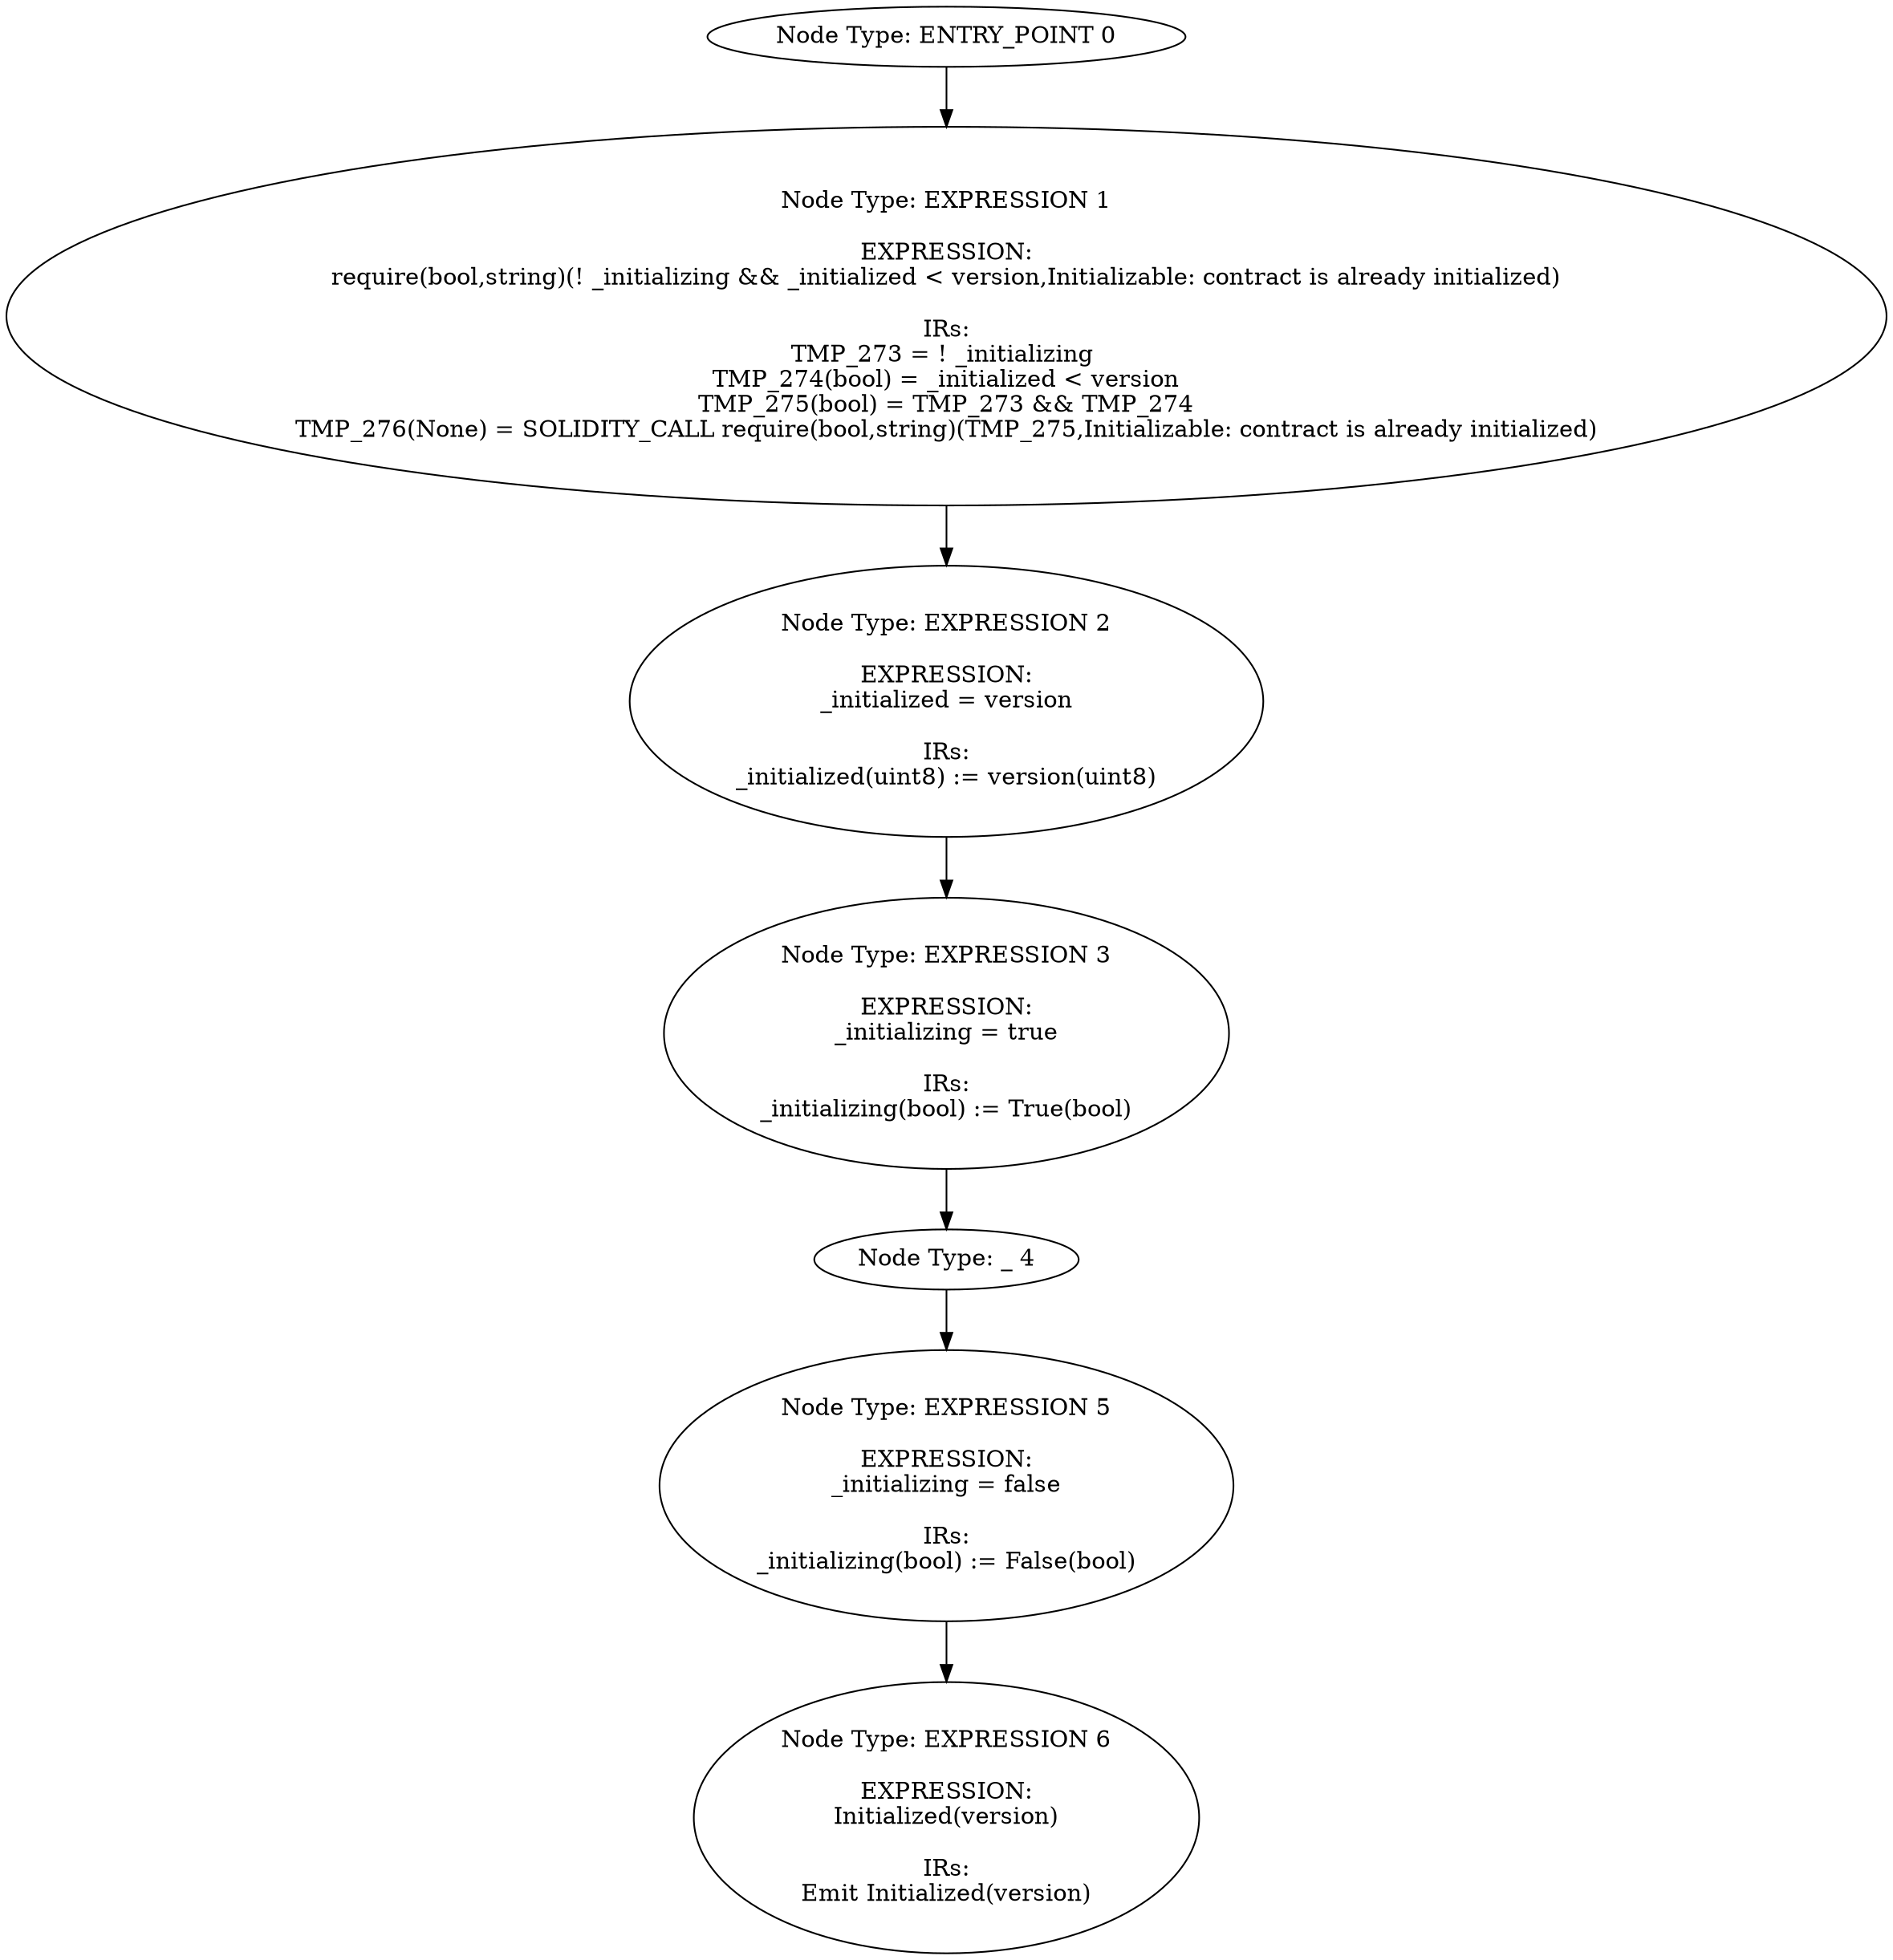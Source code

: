 digraph{
0[label="Node Type: ENTRY_POINT 0
"];
0->1;
1[label="Node Type: EXPRESSION 1

EXPRESSION:
require(bool,string)(! _initializing && _initialized < version,Initializable: contract is already initialized)

IRs:
TMP_273 = ! _initializing 
TMP_274(bool) = _initialized < version
TMP_275(bool) = TMP_273 && TMP_274
TMP_276(None) = SOLIDITY_CALL require(bool,string)(TMP_275,Initializable: contract is already initialized)"];
1->2;
2[label="Node Type: EXPRESSION 2

EXPRESSION:
_initialized = version

IRs:
_initialized(uint8) := version(uint8)"];
2->3;
3[label="Node Type: EXPRESSION 3

EXPRESSION:
_initializing = true

IRs:
_initializing(bool) := True(bool)"];
3->4;
4[label="Node Type: _ 4
"];
4->5;
5[label="Node Type: EXPRESSION 5

EXPRESSION:
_initializing = false

IRs:
_initializing(bool) := False(bool)"];
5->6;
6[label="Node Type: EXPRESSION 6

EXPRESSION:
Initialized(version)

IRs:
Emit Initialized(version)"];
}
